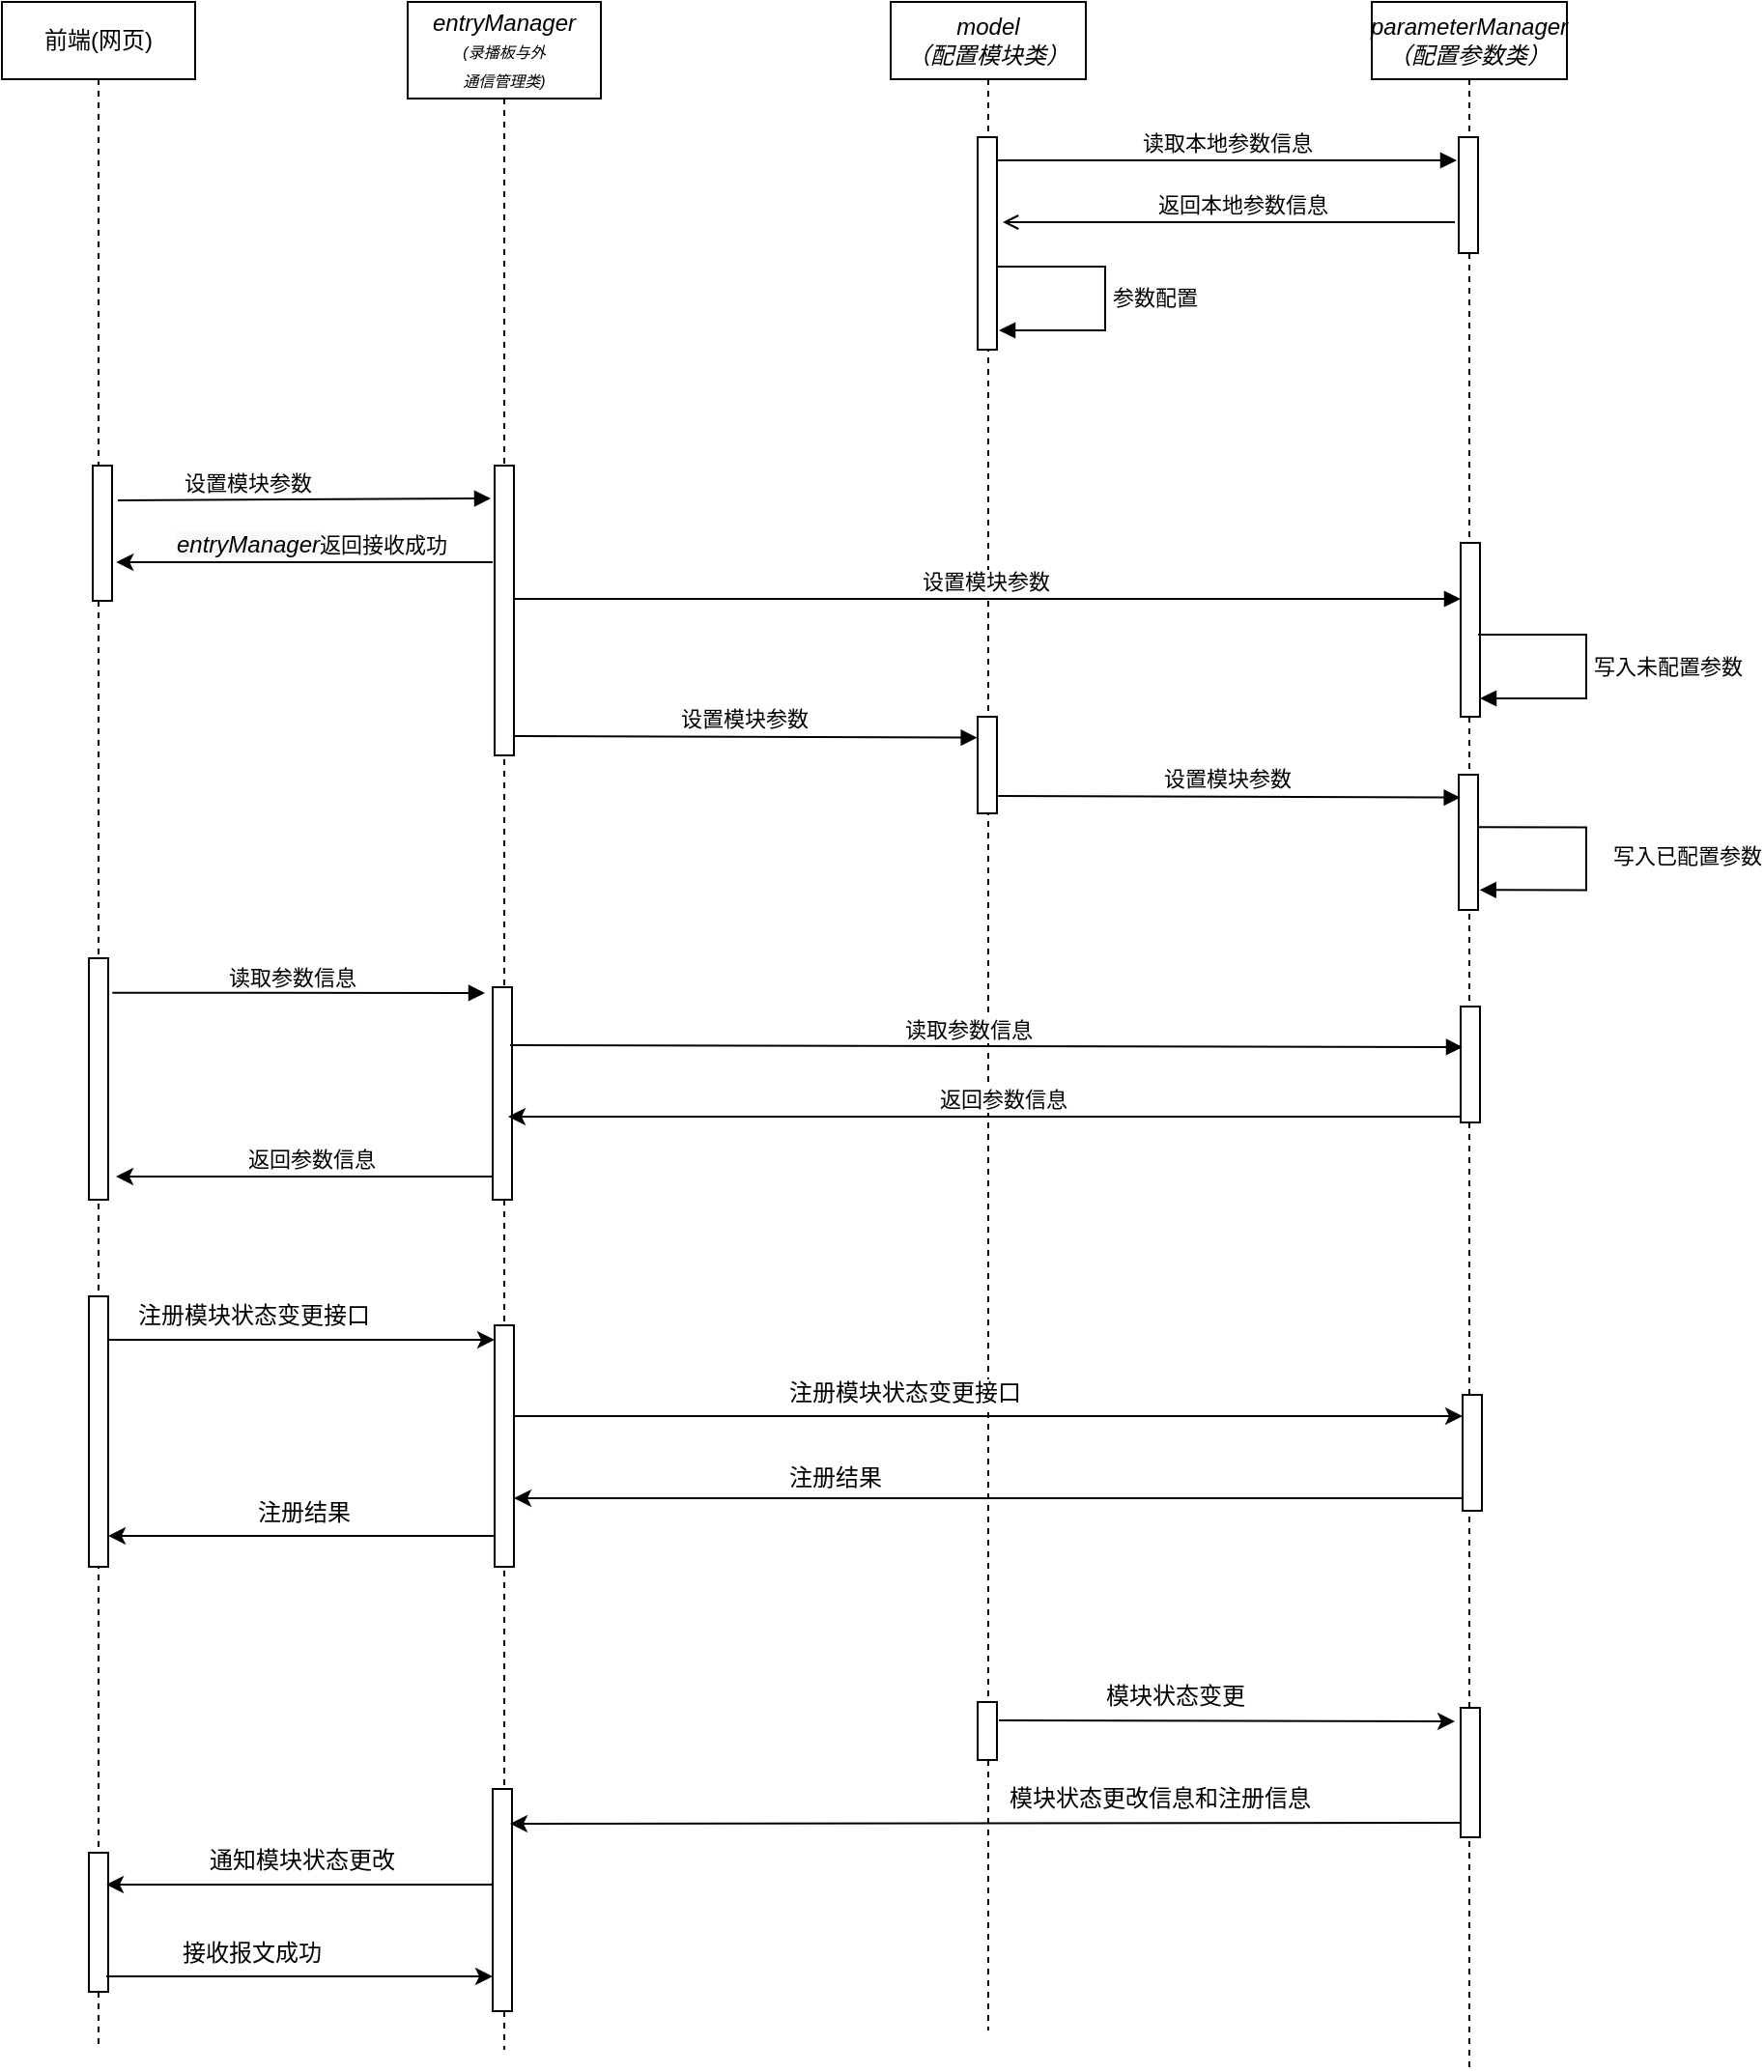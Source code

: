 <mxfile version="11.0.1" type="github"><diagram name="Page-1" id="c4acf3e9-155e-7222-9cf6-157b1a14988f"><mxGraphModel dx="1381" dy="771" grid="1" gridSize="10" guides="1" tooltips="1" connect="1" arrows="1" fold="1" page="1" pageScale="1" pageWidth="850" pageHeight="1100" background="#ffffff" math="0" shadow="0"><root><mxCell id="0"/><mxCell id="1" parent="0"/><mxCell id="B9yI50szMETjEd2v0kCB-1" value="前端(网页)" style="shape=umlLifeline;perimeter=lifelinePerimeter;whiteSpace=wrap;html=1;container=1;collapsible=0;recursiveResize=0;outlineConnect=0;" parent="1" vertex="1"><mxGeometry x="40" y="20" width="100" height="1060" as="geometry"/></mxCell><mxCell id="B9yI50szMETjEd2v0kCB-4" value="" style="html=1;points=[];perimeter=orthogonalPerimeter;" parent="B9yI50szMETjEd2v0kCB-1" vertex="1"><mxGeometry x="47" y="240" width="10" height="70" as="geometry"/></mxCell><mxCell id="uyK7qhQz3kz4ibQ4stl4-18" value="" style="html=1;points=[];perimeter=orthogonalPerimeter;" parent="B9yI50szMETjEd2v0kCB-1" vertex="1"><mxGeometry x="45" y="495" width="10" height="125" as="geometry"/></mxCell><mxCell id="B9yI50szMETjEd2v0kCB-6" value="&lt;i style=&quot;white-space: nowrap&quot;&gt;entryManager&lt;br&gt;&lt;font style=&quot;font-size: 8px&quot;&gt;(录播板与外&lt;br&gt;通信管理类)&lt;/font&gt;&lt;/i&gt;" style="shape=umlLifeline;perimeter=lifelinePerimeter;whiteSpace=wrap;html=1;container=1;collapsible=0;recursiveResize=0;outlineConnect=0;size=50;" parent="1" vertex="1"><mxGeometry x="250" y="20" width="100" height="1060" as="geometry"/></mxCell><mxCell id="B9yI50szMETjEd2v0kCB-8" value="" style="html=1;points=[];perimeter=orthogonalPerimeter;" parent="B9yI50szMETjEd2v0kCB-6" vertex="1"><mxGeometry x="45" y="240" width="10" height="150" as="geometry"/></mxCell><mxCell id="uyK7qhQz3kz4ibQ4stl4-17" value="" style="html=1;points=[];perimeter=orthogonalPerimeter;" parent="B9yI50szMETjEd2v0kCB-6" vertex="1"><mxGeometry x="44" y="510" width="10" height="110" as="geometry"/></mxCell><mxCell id="uyK7qhQz3kz4ibQ4stl4-20" value="" style="html=1;points=[];perimeter=orthogonalPerimeter;" parent="B9yI50szMETjEd2v0kCB-6" vertex="1"><mxGeometry x="45" y="685" width="10" height="125" as="geometry"/></mxCell><mxCell id="VgloYKsuSB6yxkZ9Yzyt-16" value="" style="html=1;points=[];perimeter=orthogonalPerimeter;" vertex="1" parent="B9yI50szMETjEd2v0kCB-6"><mxGeometry x="44" y="925" width="10" height="115" as="geometry"/></mxCell><mxCell id="B9yI50szMETjEd2v0kCB-16" value="&lt;i style=&quot;white-space: nowrap&quot;&gt;model&lt;br&gt;（配置模块类）&lt;br&gt;&lt;/i&gt;" style="shape=umlLifeline;perimeter=lifelinePerimeter;whiteSpace=wrap;html=1;container=1;collapsible=0;recursiveResize=0;outlineConnect=0;" parent="1" vertex="1"><mxGeometry x="500" y="20" width="101" height="1050" as="geometry"/></mxCell><mxCell id="B9yI50szMETjEd2v0kCB-18" value="" style="html=1;points=[];perimeter=orthogonalPerimeter;" parent="B9yI50szMETjEd2v0kCB-16" vertex="1"><mxGeometry x="45" y="70" width="10" height="110" as="geometry"/></mxCell><mxCell id="uyK7qhQz3kz4ibQ4stl4-6" value="" style="html=1;points=[];perimeter=orthogonalPerimeter;" parent="B9yI50szMETjEd2v0kCB-16" vertex="1"><mxGeometry x="45" y="370" width="10" height="50" as="geometry"/></mxCell><mxCell id="VgloYKsuSB6yxkZ9Yzyt-11" value="" style="html=1;points=[];perimeter=orthogonalPerimeter;" vertex="1" parent="B9yI50szMETjEd2v0kCB-16"><mxGeometry x="45" y="880" width="10" height="30" as="geometry"/></mxCell><mxCell id="B9yI50szMETjEd2v0kCB-27" value="设置模块参数" style="html=1;verticalAlign=bottom;endArrow=block;exitX=1.3;exitY=0.138;exitDx=0;exitDy=0;exitPerimeter=0;entryX=-0.183;entryY=0.193;entryDx=0;entryDy=0;entryPerimeter=0;" parent="1" edge="1"><mxGeometry x="-0.3" width="80" relative="1" as="geometry"><mxPoint x="100" y="278" as="sourcePoint"/><mxPoint x="293" y="277" as="targetPoint"/><mxPoint as="offset"/></mxGeometry></mxCell><mxCell id="B9yI50szMETjEd2v0kCB-36" value="&lt;i style=&quot;font-size: 12px ; background-color: rgb(248 , 249 , 250)&quot;&gt;entryManager&lt;/i&gt;返回接收成功" style="html=1;verticalAlign=bottom;endArrow=none;exitX=1.3;exitY=0.138;exitDx=0;exitDy=0;exitPerimeter=0;startArrow=classic;startFill=1;endFill=0;" parent="1" edge="1"><mxGeometry x="0.035" width="80" relative="1" as="geometry"><mxPoint x="99.143" y="310" as="sourcePoint"/><mxPoint x="294" y="310" as="targetPoint"/><mxPoint as="offset"/></mxGeometry></mxCell><mxCell id="B9yI50szMETjEd2v0kCB-37" value="设置模块参数" style="html=1;verticalAlign=bottom;endArrow=block;exitX=1.5;exitY=0.75;exitDx=0;exitDy=0;exitPerimeter=0;" parent="1" target="uyK7qhQz3kz4ibQ4stl4-16" edge="1"><mxGeometry x="-0.006" width="80" relative="1" as="geometry"><mxPoint x="305" y="329" as="sourcePoint"/><mxPoint x="770" y="329" as="targetPoint"/><mxPoint as="offset"/></mxGeometry></mxCell><mxCell id="B9yI50szMETjEd2v0kCB-38" value="读取参数信息" style="html=1;verticalAlign=bottom;endArrow=block;exitX=1.3;exitY=0.138;exitDx=0;exitDy=0;exitPerimeter=0;" parent="1" edge="1"><mxGeometry x="-0.039" y="-1" width="80" relative="1" as="geometry"><mxPoint x="97.143" y="532.857" as="sourcePoint"/><mxPoint x="290" y="533" as="targetPoint"/><mxPoint as="offset"/></mxGeometry></mxCell><mxCell id="B9yI50szMETjEd2v0kCB-41" value="返回参数信息" style="html=1;verticalAlign=bottom;endArrow=none;startArrow=classic;startFill=1;endFill=0;" parent="1" edge="1"><mxGeometry x="0.035" width="80" relative="1" as="geometry"><mxPoint x="302" y="597" as="sourcePoint"/><mxPoint x="797" y="597" as="targetPoint"/><mxPoint as="offset"/></mxGeometry></mxCell><mxCell id="uyK7qhQz3kz4ibQ4stl4-1" value="&lt;i&gt;&lt;span style=&quot;white-space: nowrap&quot;&gt;parameter&lt;/span&gt;&lt;/i&gt;&lt;i&gt;&lt;span style=&quot;white-space: nowrap&quot;&gt;Manager&lt;/span&gt;&lt;/i&gt;&lt;i&gt;&lt;span style=&quot;white-space: nowrap&quot;&gt;&lt;br&gt;（配置参数类）&lt;/span&gt;&lt;br&gt;&lt;/i&gt;" style="shape=umlLifeline;perimeter=lifelinePerimeter;whiteSpace=wrap;html=1;container=1;collapsible=0;recursiveResize=0;outlineConnect=0;" parent="1" vertex="1"><mxGeometry x="749" y="20" width="101" height="1070" as="geometry"/></mxCell><mxCell id="uyK7qhQz3kz4ibQ4stl4-2" value="" style="html=1;points=[];perimeter=orthogonalPerimeter;" parent="uyK7qhQz3kz4ibQ4stl4-1" vertex="1"><mxGeometry x="45" y="70" width="10" height="60" as="geometry"/></mxCell><mxCell id="uyK7qhQz3kz4ibQ4stl4-14" value="" style="html=1;points=[];perimeter=orthogonalPerimeter;" parent="uyK7qhQz3kz4ibQ4stl4-1" vertex="1"><mxGeometry x="46" y="520" width="10" height="60" as="geometry"/></mxCell><mxCell id="uyK7qhQz3kz4ibQ4stl4-15" value="" style="html=1;points=[];perimeter=orthogonalPerimeter;" parent="uyK7qhQz3kz4ibQ4stl4-1" vertex="1"><mxGeometry x="45" y="400" width="10" height="70" as="geometry"/></mxCell><mxCell id="uyK7qhQz3kz4ibQ4stl4-16" value="" style="html=1;points=[];perimeter=orthogonalPerimeter;" parent="uyK7qhQz3kz4ibQ4stl4-1" vertex="1"><mxGeometry x="46" y="280" width="10" height="90" as="geometry"/></mxCell><mxCell id="VgloYKsuSB6yxkZ9Yzyt-3" value="" style="html=1;points=[];perimeter=orthogonalPerimeter;" vertex="1" parent="uyK7qhQz3kz4ibQ4stl4-1"><mxGeometry x="47" y="721" width="10" height="60" as="geometry"/></mxCell><mxCell id="VgloYKsuSB6yxkZ9Yzyt-13" value="" style="html=1;points=[];perimeter=orthogonalPerimeter;" vertex="1" parent="uyK7qhQz3kz4ibQ4stl4-1"><mxGeometry x="46" y="883" width="10" height="67" as="geometry"/></mxCell><mxCell id="uyK7qhQz3kz4ibQ4stl4-3" value="读取本地参数信息" style="html=1;verticalAlign=bottom;endArrow=block;exitX=1.5;exitY=0.75;exitDx=0;exitDy=0;exitPerimeter=0;" parent="1" edge="1"><mxGeometry x="-0.006" width="80" relative="1" as="geometry"><mxPoint x="555" y="102" as="sourcePoint"/><mxPoint x="793" y="102" as="targetPoint"/><mxPoint as="offset"/></mxGeometry></mxCell><mxCell id="uyK7qhQz3kz4ibQ4stl4-4" value="返回本地参数信息" style="html=1;verticalAlign=bottom;endArrow=none;exitX=1.5;exitY=0.75;exitDx=0;exitDy=0;exitPerimeter=0;startArrow=open;startFill=0;endFill=0;" parent="1" edge="1"><mxGeometry x="0.061" width="80" relative="1" as="geometry"><mxPoint x="558" y="134" as="sourcePoint"/><mxPoint x="792" y="134" as="targetPoint"/><mxPoint as="offset"/></mxGeometry></mxCell><mxCell id="uyK7qhQz3kz4ibQ4stl4-5" value="参数配置" style="edgeStyle=orthogonalEdgeStyle;html=1;align=left;spacingLeft=2;endArrow=block;rounded=0;entryX=1;entryY=0.775;entryDx=0;entryDy=0;entryPerimeter=0;" parent="1" edge="1"><mxGeometry relative="1" as="geometry"><mxPoint x="555" y="157" as="sourcePoint"/><Array as="points"><mxPoint x="611" y="157"/><mxPoint x="611" y="190"/></Array><mxPoint x="556" y="190" as="targetPoint"/></mxGeometry></mxCell><mxCell id="uyK7qhQz3kz4ibQ4stl4-7" value="写入未配置参数" style="edgeStyle=orthogonalEdgeStyle;html=1;align=left;spacingLeft=2;endArrow=block;rounded=0;entryX=1;entryY=0.775;entryDx=0;entryDy=0;entryPerimeter=0;" parent="1" edge="1"><mxGeometry relative="1" as="geometry"><mxPoint x="804" y="347.5" as="sourcePoint"/><Array as="points"><mxPoint x="860" y="347.5"/><mxPoint x="860" y="380.5"/></Array><mxPoint x="805" y="380.5" as="targetPoint"/></mxGeometry></mxCell><mxCell id="uyK7qhQz3kz4ibQ4stl4-8" value="设置模块参数" style="html=1;verticalAlign=bottom;endArrow=block;exitX=1.5;exitY=0.75;exitDx=0;exitDy=0;exitPerimeter=0;entryX=-0.019;entryY=0.093;entryDx=0;entryDy=0;entryPerimeter=0;" parent="1" edge="1"><mxGeometry x="-0.006" width="80" relative="1" as="geometry"><mxPoint x="305" y="400" as="sourcePoint"/><mxPoint x="544.833" y="400.833" as="targetPoint"/><mxPoint as="offset"/></mxGeometry></mxCell><mxCell id="uyK7qhQz3kz4ibQ4stl4-9" value="设置模块参数" style="html=1;verticalAlign=bottom;endArrow=block;exitX=1.5;exitY=0.75;exitDx=0;exitDy=0;exitPerimeter=0;entryX=-0.019;entryY=0.093;entryDx=0;entryDy=0;entryPerimeter=0;" parent="1" edge="1"><mxGeometry x="-0.006" width="80" relative="1" as="geometry"><mxPoint x="555" y="431" as="sourcePoint"/><mxPoint x="794.833" y="431.833" as="targetPoint"/><mxPoint as="offset"/></mxGeometry></mxCell><mxCell id="uyK7qhQz3kz4ibQ4stl4-10" value="写入已配置参数" style="edgeStyle=orthogonalEdgeStyle;html=1;align=left;spacingLeft=2;endArrow=block;rounded=0;entryX=1;entryY=0.775;entryDx=0;entryDy=0;entryPerimeter=0;" parent="1" edge="1"><mxGeometry x="-0.221" y="-19" relative="1" as="geometry"><mxPoint x="804" y="447.167" as="sourcePoint"/><Array as="points"><mxPoint x="860" y="447"/><mxPoint x="860" y="480"/></Array><mxPoint x="804.833" y="479.667" as="targetPoint"/><mxPoint x="29" y="15" as="offset"/></mxGeometry></mxCell><mxCell id="uyK7qhQz3kz4ibQ4stl4-11" value="读取参数信息" style="html=1;verticalAlign=bottom;endArrow=block;entryX=0.1;entryY=0.35;entryDx=0;entryDy=0;entryPerimeter=0;exitX=0.9;exitY=0.273;exitDx=0;exitDy=0;exitPerimeter=0;" parent="1" target="uyK7qhQz3kz4ibQ4stl4-14" edge="1" source="uyK7qhQz3kz4ibQ4stl4-17"><mxGeometry x="-0.039" y="-1" width="80" relative="1" as="geometry"><mxPoint x="310" y="561" as="sourcePoint"/><mxPoint x="760" y="560" as="targetPoint"/><mxPoint as="offset"/></mxGeometry></mxCell><mxCell id="uyK7qhQz3kz4ibQ4stl4-12" value="返回参数信息" style="html=1;verticalAlign=bottom;endArrow=none;startArrow=classic;startFill=1;endFill=0;entryX=-0.1;entryY=0.995;entryDx=0;entryDy=0;entryPerimeter=0;" parent="1" edge="1"><mxGeometry x="0.035" width="80" relative="1" as="geometry"><mxPoint x="99" y="628" as="sourcePoint"/><mxPoint x="294" y="628" as="targetPoint"/><mxPoint as="offset"/></mxGeometry></mxCell><mxCell id="uyK7qhQz3kz4ibQ4stl4-19" value="" style="html=1;points=[];perimeter=orthogonalPerimeter;" parent="1" vertex="1"><mxGeometry x="85" y="690" width="10" height="140" as="geometry"/></mxCell><mxCell id="VgloYKsuSB6yxkZ9Yzyt-1" value="" style="endArrow=classic;html=1;" edge="1" parent="1"><mxGeometry width="50" height="50" relative="1" as="geometry"><mxPoint x="95" y="712.5" as="sourcePoint"/><mxPoint x="295" y="712.5" as="targetPoint"/></mxGeometry></mxCell><mxCell id="VgloYKsuSB6yxkZ9Yzyt-2" value="注册模块状态变更接口" style="text;html=1;resizable=0;points=[];align=center;verticalAlign=middle;labelBackgroundColor=#ffffff;" vertex="1" connectable="0" parent="VgloYKsuSB6yxkZ9Yzyt-1"><mxGeometry x="-0.13" relative="1" as="geometry"><mxPoint x="-12" y="-12.5" as="offset"/></mxGeometry></mxCell><mxCell id="VgloYKsuSB6yxkZ9Yzyt-4" value="" style="endArrow=classic;html=1;" edge="1" parent="1" target="VgloYKsuSB6yxkZ9Yzyt-3"><mxGeometry width="50" height="50" relative="1" as="geometry"><mxPoint x="305" y="752" as="sourcePoint"/><mxPoint x="505" y="752" as="targetPoint"/></mxGeometry></mxCell><mxCell id="VgloYKsuSB6yxkZ9Yzyt-5" value="注册模块状态变更接口" style="text;html=1;resizable=0;points=[];align=center;verticalAlign=middle;labelBackgroundColor=#ffffff;" vertex="1" connectable="0" parent="VgloYKsuSB6yxkZ9Yzyt-4"><mxGeometry x="-0.13" relative="1" as="geometry"><mxPoint x="-12" y="-12.5" as="offset"/></mxGeometry></mxCell><mxCell id="VgloYKsuSB6yxkZ9Yzyt-7" value="" style="endArrow=classic;html=1;" edge="1" parent="1"><mxGeometry width="50" height="50" relative="1" as="geometry"><mxPoint x="796" y="794.5" as="sourcePoint"/><mxPoint x="305" y="794.5" as="targetPoint"/></mxGeometry></mxCell><mxCell id="VgloYKsuSB6yxkZ9Yzyt-8" value="注册结果" style="text;html=1;resizable=0;points=[];align=center;verticalAlign=middle;labelBackgroundColor=#ffffff;" vertex="1" connectable="0" parent="VgloYKsuSB6yxkZ9Yzyt-7"><mxGeometry x="-0.13" relative="1" as="geometry"><mxPoint x="-112" y="-10.5" as="offset"/></mxGeometry></mxCell><mxCell id="VgloYKsuSB6yxkZ9Yzyt-9" value="" style="endArrow=classic;html=1;" edge="1" parent="1"><mxGeometry width="50" height="50" relative="1" as="geometry"><mxPoint x="295" y="814" as="sourcePoint"/><mxPoint x="95" y="814" as="targetPoint"/></mxGeometry></mxCell><mxCell id="VgloYKsuSB6yxkZ9Yzyt-10" value="注册结果" style="text;html=1;resizable=0;points=[];align=center;verticalAlign=middle;labelBackgroundColor=#ffffff;" vertex="1" connectable="0" parent="VgloYKsuSB6yxkZ9Yzyt-9"><mxGeometry x="-0.13" relative="1" as="geometry"><mxPoint x="-12" y="-12.5" as="offset"/></mxGeometry></mxCell><mxCell id="VgloYKsuSB6yxkZ9Yzyt-14" value="" style="endArrow=classic;html=1;" edge="1" parent="1"><mxGeometry width="50" height="50" relative="1" as="geometry"><mxPoint x="556" y="909.5" as="sourcePoint"/><mxPoint x="792" y="910" as="targetPoint"/></mxGeometry></mxCell><mxCell id="VgloYKsuSB6yxkZ9Yzyt-15" value="模块状态变更" style="text;html=1;resizable=0;points=[];align=center;verticalAlign=middle;labelBackgroundColor=#ffffff;" vertex="1" connectable="0" parent="VgloYKsuSB6yxkZ9Yzyt-14"><mxGeometry x="-0.13" relative="1" as="geometry"><mxPoint x="-12" y="-12.5" as="offset"/></mxGeometry></mxCell><mxCell id="VgloYKsuSB6yxkZ9Yzyt-17" value="" style="endArrow=classic;html=1;exitX=-0.01;exitY=0.888;exitDx=0;exitDy=0;exitPerimeter=0;" edge="1" parent="1" source="VgloYKsuSB6yxkZ9Yzyt-13"><mxGeometry width="50" height="50" relative="1" as="geometry"><mxPoint x="790" y="963" as="sourcePoint"/><mxPoint x="303" y="963" as="targetPoint"/></mxGeometry></mxCell><mxCell id="VgloYKsuSB6yxkZ9Yzyt-18" value="模块状态更改信息和注册信息" style="text;html=1;resizable=0;points=[];align=center;verticalAlign=middle;labelBackgroundColor=#ffffff;" vertex="1" connectable="0" parent="VgloYKsuSB6yxkZ9Yzyt-17"><mxGeometry x="-0.13" relative="1" as="geometry"><mxPoint x="58" y="-12.5" as="offset"/></mxGeometry></mxCell><mxCell id="VgloYKsuSB6yxkZ9Yzyt-19" value="" style="html=1;points=[];perimeter=orthogonalPerimeter;" vertex="1" parent="1"><mxGeometry x="85" y="978" width="10" height="72" as="geometry"/></mxCell><mxCell id="VgloYKsuSB6yxkZ9Yzyt-20" value="" style="endArrow=classic;html=1;" edge="1" parent="1"><mxGeometry width="50" height="50" relative="1" as="geometry"><mxPoint x="294" y="994.5" as="sourcePoint"/><mxPoint x="94" y="994.5" as="targetPoint"/></mxGeometry></mxCell><mxCell id="VgloYKsuSB6yxkZ9Yzyt-21" value="通知模块状态更改" style="text;html=1;resizable=0;points=[];align=center;verticalAlign=middle;labelBackgroundColor=#ffffff;" vertex="1" connectable="0" parent="VgloYKsuSB6yxkZ9Yzyt-20"><mxGeometry x="-0.13" relative="1" as="geometry"><mxPoint x="-12" y="-12.5" as="offset"/></mxGeometry></mxCell><mxCell id="VgloYKsuSB6yxkZ9Yzyt-24" value="" style="endArrow=classic;html=1;" edge="1" parent="1"><mxGeometry width="50" height="50" relative="1" as="geometry"><mxPoint x="94" y="1042" as="sourcePoint"/><mxPoint x="294" y="1042" as="targetPoint"/></mxGeometry></mxCell><mxCell id="VgloYKsuSB6yxkZ9Yzyt-25" value="接收报文成功" style="text;html=1;resizable=0;points=[];align=center;verticalAlign=middle;labelBackgroundColor=#ffffff;" vertex="1" connectable="0" parent="VgloYKsuSB6yxkZ9Yzyt-24"><mxGeometry x="-0.13" relative="1" as="geometry"><mxPoint x="-12" y="-12.5" as="offset"/></mxGeometry></mxCell></root></mxGraphModel></diagram></mxfile>